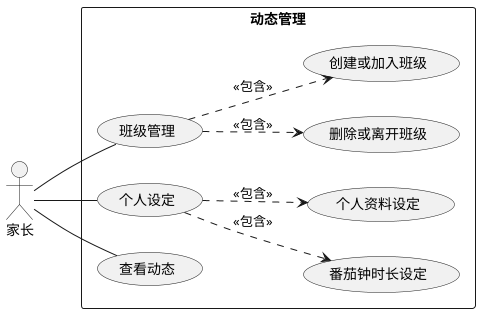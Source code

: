 @startuml chap3-dynamics

/'
' The general default behavior when building diagram is top to bottom.
' You may change to left to right using the left to right direction command.
' The result is often better with this direction.
'/

left to right direction

/' http://plantuml.com/use-case-diagram '/

actor 家长 as parent

rectangle 动态管理 {
  usecase 班级管理 as class
  usecase 个人设定 as settings

  parent -- (class)
  parent -- (settings)
  parent -- (查看动态)

  (class) ..> (删除或离开班级) : <<包含>>
  (class) ..> (创建或加入班级) : <<包含>>

  (settings) ..> (番茄钟时长设定) : <<包含>>
  (settings) ..> (个人资料设定) : <<包含>>
}

@enduml
